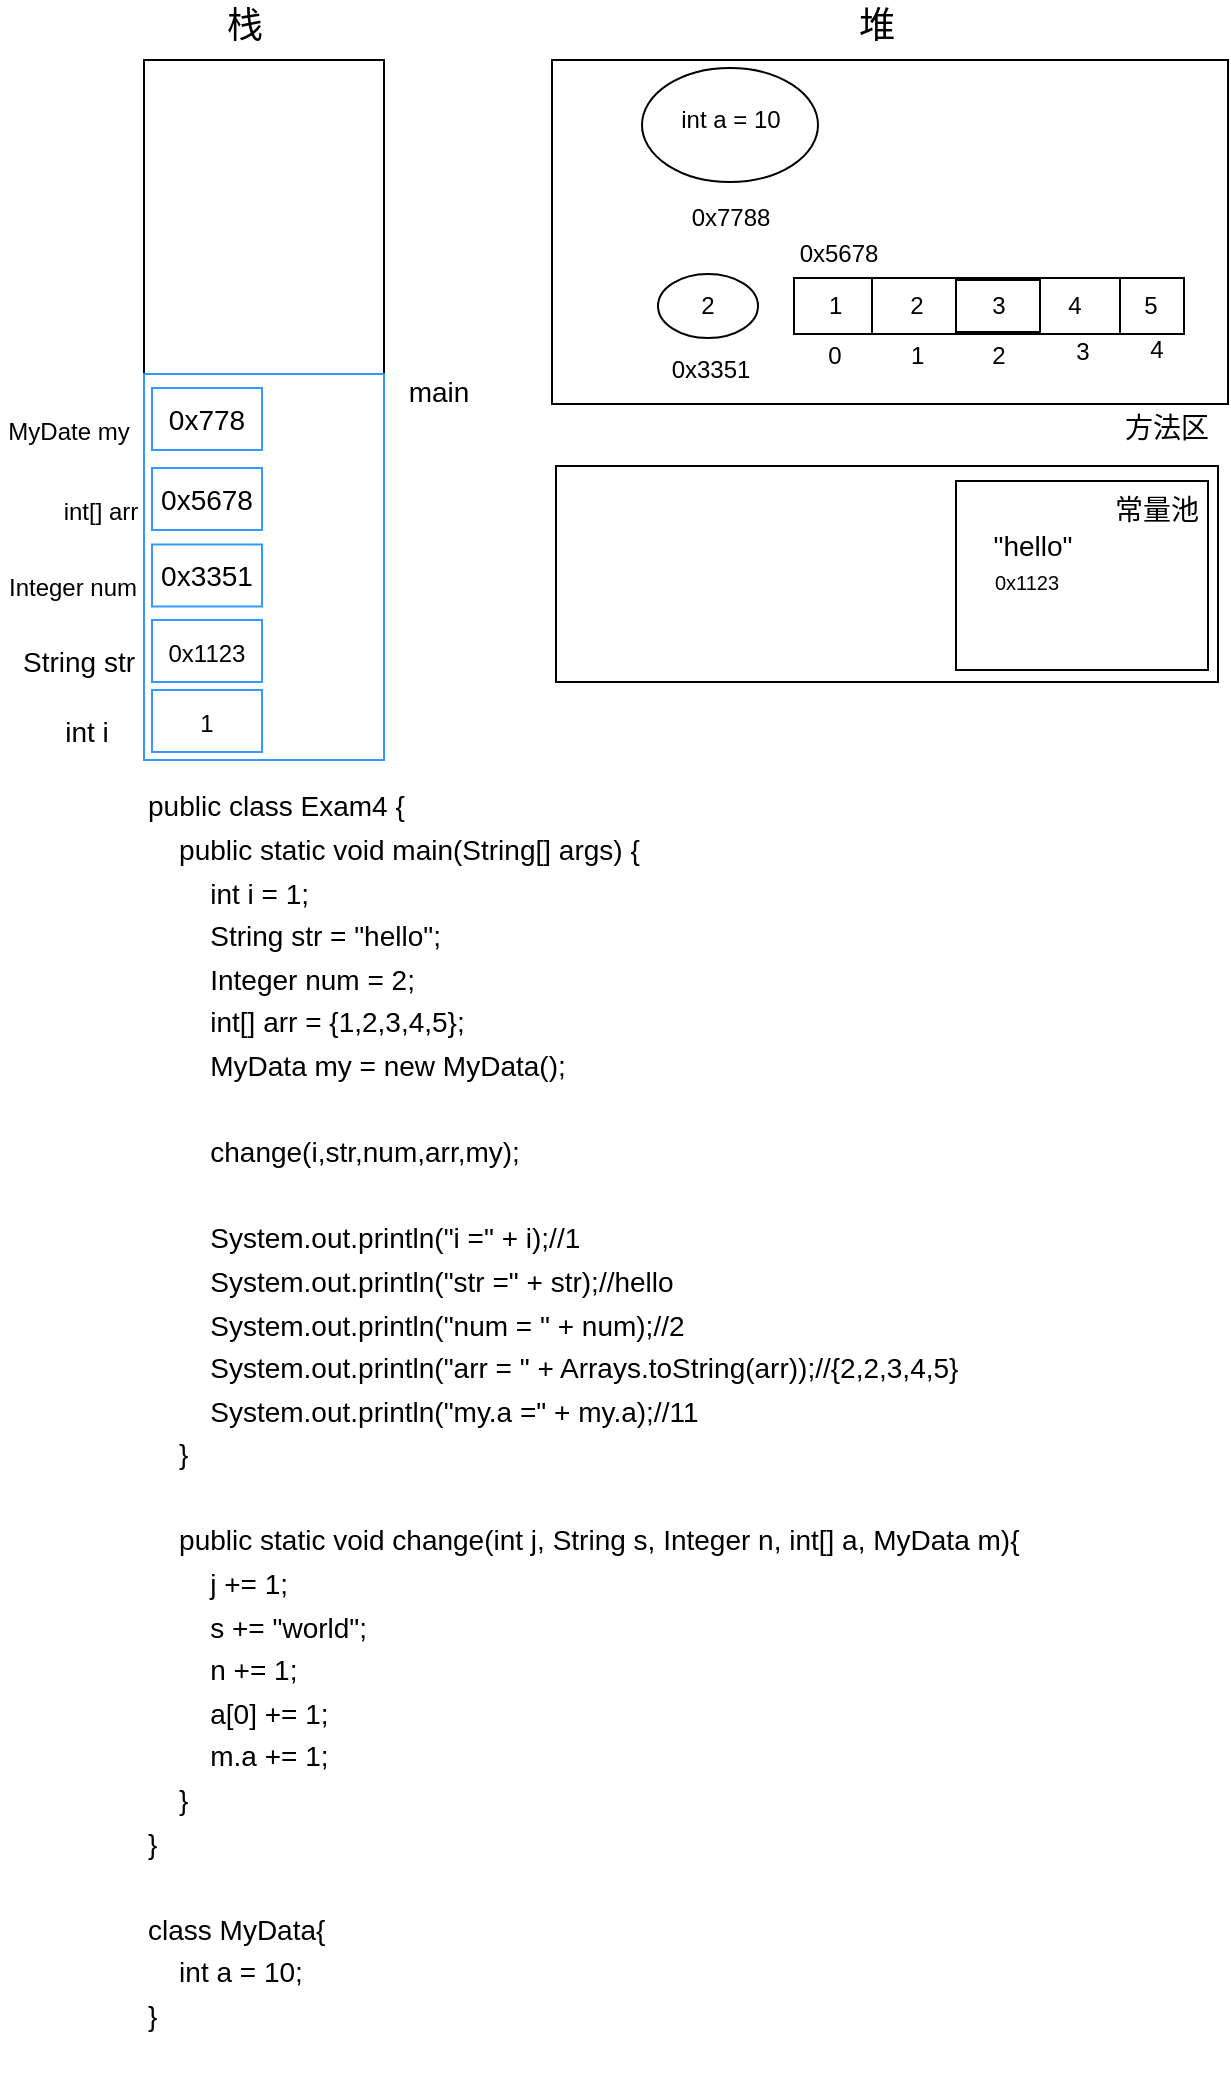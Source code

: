 <mxfile version="17.4.5" type="github">
  <diagram id="jumqYtK21HVVnxhFovv-" name="第 1 页">
    <mxGraphModel dx="1065" dy="479" grid="0" gridSize="10" guides="1" tooltips="1" connect="1" arrows="1" fold="1" page="1" pageScale="1" pageWidth="1169" pageHeight="827" math="0" shadow="0">
      <root>
        <mxCell id="0" />
        <mxCell id="1" parent="0" />
        <mxCell id="8CNHfyw67QvqExkJ17C1-1" value="" style="rounded=0;whiteSpace=wrap;html=1;" vertex="1" parent="1">
          <mxGeometry x="218" y="118" width="120" height="350" as="geometry" />
        </mxCell>
        <mxCell id="8CNHfyw67QvqExkJ17C1-2" value="" style="rounded=0;whiteSpace=wrap;html=1;" vertex="1" parent="1">
          <mxGeometry x="422" y="118" width="338" height="172" as="geometry" />
        </mxCell>
        <mxCell id="8CNHfyw67QvqExkJ17C1-3" value="&lt;font style=&quot;font-size: 18px&quot; face=&quot;Helvetica&quot;&gt;栈&lt;/font&gt;" style="text;html=1;align=center;verticalAlign=middle;resizable=0;points=[];autosize=1;strokeColor=none;fillColor=none;" vertex="1" parent="1">
          <mxGeometry x="254" y="91" width="28" height="20" as="geometry" />
        </mxCell>
        <mxCell id="8CNHfyw67QvqExkJ17C1-4" value="堆" style="text;html=1;align=center;verticalAlign=middle;resizable=0;points=[];autosize=1;strokeColor=none;fillColor=none;fontSize=18;" vertex="1" parent="1">
          <mxGeometry x="570" y="88" width="28" height="26" as="geometry" />
        </mxCell>
        <mxCell id="8CNHfyw67QvqExkJ17C1-5" value="&lt;div align=&quot;left&quot;&gt;&lt;font style=&quot;font-size: 14px&quot;&gt;public class Exam4 {&lt;br&gt;&amp;nbsp;&amp;nbsp;&amp;nbsp; public static void main(String[] args) {&lt;br&gt;&amp;nbsp;&amp;nbsp;&amp;nbsp;&amp;nbsp;&amp;nbsp;&amp;nbsp;&amp;nbsp; int i = 1;&lt;br&gt;&amp;nbsp;&amp;nbsp;&amp;nbsp;&amp;nbsp;&amp;nbsp;&amp;nbsp;&amp;nbsp; String str = &quot;hello&quot;;&lt;br&gt;&amp;nbsp;&amp;nbsp;&amp;nbsp;&amp;nbsp;&amp;nbsp;&amp;nbsp;&amp;nbsp; Integer num = 2;&lt;br&gt;&amp;nbsp;&amp;nbsp;&amp;nbsp;&amp;nbsp;&amp;nbsp;&amp;nbsp;&amp;nbsp; int[] arr = {1,2,3,4,5};&lt;br&gt;&amp;nbsp;&amp;nbsp;&amp;nbsp;&amp;nbsp;&amp;nbsp;&amp;nbsp;&amp;nbsp; MyData my = new MyData();&lt;br&gt;&lt;br&gt;&amp;nbsp;&amp;nbsp;&amp;nbsp;&amp;nbsp;&amp;nbsp;&amp;nbsp;&amp;nbsp; change(i,str,num,arr,my);&lt;br&gt;&lt;br&gt;&amp;nbsp;&amp;nbsp;&amp;nbsp;&amp;nbsp;&amp;nbsp;&amp;nbsp;&amp;nbsp; System.out.println(&quot;i =&quot; + i);//1&lt;br&gt;&amp;nbsp;&amp;nbsp;&amp;nbsp;&amp;nbsp;&amp;nbsp;&amp;nbsp;&amp;nbsp; System.out.println(&quot;str =&quot; + str);//hello&lt;br&gt;&amp;nbsp;&amp;nbsp;&amp;nbsp;&amp;nbsp;&amp;nbsp;&amp;nbsp;&amp;nbsp; System.out.println(&quot;num = &quot; + num);//2&lt;br&gt;&amp;nbsp;&amp;nbsp;&amp;nbsp;&amp;nbsp;&amp;nbsp;&amp;nbsp;&amp;nbsp; System.out.println(&quot;arr = &quot; + Arrays.toString(arr));//{2,2,3,4,5}&lt;br&gt;&amp;nbsp;&amp;nbsp;&amp;nbsp;&amp;nbsp;&amp;nbsp;&amp;nbsp;&amp;nbsp; System.out.println(&quot;my.a =&quot; + my.a);//11&lt;br&gt;&amp;nbsp;&amp;nbsp;&amp;nbsp; }&lt;br&gt;&lt;br&gt;&amp;nbsp;&amp;nbsp;&amp;nbsp; public static void change(int j, String s, Integer n, int[] a, MyData m){&lt;br&gt;&amp;nbsp;&amp;nbsp;&amp;nbsp;&amp;nbsp;&amp;nbsp;&amp;nbsp;&amp;nbsp; j += 1;&lt;br&gt;&amp;nbsp;&amp;nbsp;&amp;nbsp;&amp;nbsp;&amp;nbsp;&amp;nbsp;&amp;nbsp; s += &quot;world&quot;;&lt;br&gt;&amp;nbsp;&amp;nbsp;&amp;nbsp;&amp;nbsp;&amp;nbsp;&amp;nbsp;&amp;nbsp; n += 1;&lt;br&gt;&amp;nbsp;&amp;nbsp;&amp;nbsp;&amp;nbsp;&amp;nbsp;&amp;nbsp;&amp;nbsp; a[0] += 1;&lt;br&gt;&amp;nbsp;&amp;nbsp;&amp;nbsp;&amp;nbsp;&amp;nbsp;&amp;nbsp;&amp;nbsp; m.a += 1;&lt;br&gt;&amp;nbsp;&amp;nbsp;&amp;nbsp; }&lt;br&gt;}&lt;br&gt;&lt;br&gt;class MyData{&lt;br&gt;&amp;nbsp;&amp;nbsp;&amp;nbsp; int a = 10;&lt;br&gt;}&lt;/font&gt;&lt;/div&gt;" style="text;html=1;align=left;verticalAlign=middle;resizable=0;points=[];autosize=1;strokeColor=none;fillColor=none;fontSize=18;fontFamily=Helvetica;" vertex="1" parent="1">
          <mxGeometry x="218" y="454" width="446" height="677" as="geometry" />
        </mxCell>
        <mxCell id="8CNHfyw67QvqExkJ17C1-7" value="" style="rounded=0;whiteSpace=wrap;html=1;fontFamily=Helvetica;fontSize=14;strokeColor=#3399FF;" vertex="1" parent="1">
          <mxGeometry x="218" y="275" width="120" height="193" as="geometry" />
        </mxCell>
        <mxCell id="8CNHfyw67QvqExkJ17C1-8" value="main" style="text;html=1;align=center;verticalAlign=middle;resizable=0;points=[];autosize=1;strokeColor=none;fillColor=none;fontSize=14;fontFamily=Helvetica;" vertex="1" parent="1">
          <mxGeometry x="345" y="273" width="40" height="21" as="geometry" />
        </mxCell>
        <mxCell id="8CNHfyw67QvqExkJ17C1-9" value="&lt;font style=&quot;font-size: 12px&quot;&gt;1&lt;/font&gt;" style="rounded=0;whiteSpace=wrap;html=1;fontFamily=Helvetica;fontSize=14;strokeColor=#3399FF;" vertex="1" parent="1">
          <mxGeometry x="222" y="433" width="55" height="31" as="geometry" />
        </mxCell>
        <mxCell id="8CNHfyw67QvqExkJ17C1-10" value="int i" style="text;html=1;align=center;verticalAlign=middle;resizable=0;points=[];autosize=1;strokeColor=none;fillColor=none;fontSize=14;fontFamily=Helvetica;" vertex="1" parent="1">
          <mxGeometry x="173" y="443" width="32" height="21" as="geometry" />
        </mxCell>
        <mxCell id="8CNHfyw67QvqExkJ17C1-12" value="&lt;font style=&quot;font-size: 12px&quot;&gt;0x1123&lt;/font&gt;" style="rounded=0;whiteSpace=wrap;html=1;fontFamily=Helvetica;fontSize=14;strokeColor=#3399FF;" vertex="1" parent="1">
          <mxGeometry x="222" y="398" width="55" height="31" as="geometry" />
        </mxCell>
        <mxCell id="8CNHfyw67QvqExkJ17C1-13" value="&lt;div&gt;String str&lt;/div&gt;" style="text;html=1;align=center;verticalAlign=middle;resizable=0;points=[];autosize=1;strokeColor=none;fillColor=none;fontSize=14;fontFamily=Helvetica;" vertex="1" parent="1">
          <mxGeometry x="152" y="408" width="66" height="21" as="geometry" />
        </mxCell>
        <mxCell id="8CNHfyw67QvqExkJ17C1-14" value="" style="rounded=0;whiteSpace=wrap;html=1;fontFamily=Helvetica;fontSize=14;strokeColor=#000000;" vertex="1" parent="1">
          <mxGeometry x="424" y="321" width="331" height="108" as="geometry" />
        </mxCell>
        <mxCell id="8CNHfyw67QvqExkJ17C1-15" value="方法区" style="text;html=1;align=center;verticalAlign=middle;resizable=0;points=[];autosize=1;strokeColor=none;fillColor=none;fontSize=14;fontFamily=Helvetica;" vertex="1" parent="1">
          <mxGeometry x="703" y="291" width="52" height="21" as="geometry" />
        </mxCell>
        <mxCell id="8CNHfyw67QvqExkJ17C1-18" value="" style="rounded=0;whiteSpace=wrap;html=1;fontFamily=Helvetica;fontSize=14;strokeColor=#000000;" vertex="1" parent="1">
          <mxGeometry x="624" y="328.5" width="126" height="94.5" as="geometry" />
        </mxCell>
        <mxCell id="8CNHfyw67QvqExkJ17C1-16" value="常量池" style="text;html=1;align=center;verticalAlign=middle;resizable=0;points=[];autosize=1;strokeColor=none;fillColor=none;fontSize=14;fontFamily=Helvetica;" vertex="1" parent="1">
          <mxGeometry x="698" y="332" width="52" height="21" as="geometry" />
        </mxCell>
        <mxCell id="8CNHfyw67QvqExkJ17C1-19" value="&quot;hello&quot;" style="text;html=1;align=center;verticalAlign=middle;resizable=0;points=[];autosize=1;strokeColor=none;fillColor=none;fontSize=14;fontFamily=Helvetica;" vertex="1" parent="1">
          <mxGeometry x="637" y="350" width="50" height="21" as="geometry" />
        </mxCell>
        <mxCell id="8CNHfyw67QvqExkJ17C1-20" value="&lt;font style=&quot;font-size: 10px&quot;&gt;0x1123&lt;/font&gt;" style="text;html=1;align=center;verticalAlign=middle;resizable=0;points=[];autosize=1;strokeColor=none;fillColor=none;fontSize=14;fontFamily=Helvetica;" vertex="1" parent="1">
          <mxGeometry x="637" y="366" width="43" height="23" as="geometry" />
        </mxCell>
        <mxCell id="8CNHfyw67QvqExkJ17C1-21" value="2" style="ellipse;whiteSpace=wrap;html=1;fontFamily=Helvetica;fontSize=12;strokeColor=#000000;" vertex="1" parent="1">
          <mxGeometry x="475" y="225" width="50" height="32" as="geometry" />
        </mxCell>
        <mxCell id="8CNHfyw67QvqExkJ17C1-22" value="0x3351" style="text;html=1;align=center;verticalAlign=middle;resizable=0;points=[];autosize=1;strokeColor=none;fillColor=none;fontSize=12;fontFamily=Helvetica;" vertex="1" parent="1">
          <mxGeometry x="477" y="264" width="48" height="18" as="geometry" />
        </mxCell>
        <mxCell id="8CNHfyw67QvqExkJ17C1-23" value="0x3351" style="rounded=0;whiteSpace=wrap;html=1;fontFamily=Helvetica;fontSize=14;strokeColor=#3399FF;" vertex="1" parent="1">
          <mxGeometry x="222" y="360.25" width="55" height="31" as="geometry" />
        </mxCell>
        <mxCell id="8CNHfyw67QvqExkJ17C1-24" value="Integer num" style="text;html=1;align=center;verticalAlign=middle;resizable=0;points=[];autosize=1;strokeColor=none;fillColor=none;fontSize=12;fontFamily=Helvetica;" vertex="1" parent="1">
          <mxGeometry x="146" y="373.25" width="72" height="18" as="geometry" />
        </mxCell>
        <mxCell id="8CNHfyw67QvqExkJ17C1-25" value="" style="rounded=0;whiteSpace=wrap;html=1;fontFamily=Helvetica;fontSize=12;strokeColor=#000000;" vertex="1" parent="1">
          <mxGeometry x="543" y="227" width="195" height="28" as="geometry" />
        </mxCell>
        <mxCell id="8CNHfyw67QvqExkJ17C1-26" value="" style="rounded=0;whiteSpace=wrap;html=1;fontFamily=Helvetica;fontSize=12;strokeColor=#000000;" vertex="1" parent="1">
          <mxGeometry x="582" y="227" width="124" height="28" as="geometry" />
        </mxCell>
        <mxCell id="8CNHfyw67QvqExkJ17C1-27" value="" style="rounded=0;whiteSpace=wrap;html=1;fontFamily=Helvetica;fontSize=12;strokeColor=#000000;" vertex="1" parent="1">
          <mxGeometry x="624" y="228" width="42" height="26" as="geometry" />
        </mxCell>
        <mxCell id="8CNHfyw67QvqExkJ17C1-28" value="1&amp;nbsp; " style="text;html=1;align=center;verticalAlign=middle;resizable=0;points=[];autosize=1;strokeColor=none;fillColor=none;fontSize=12;fontFamily=Helvetica;" vertex="1" parent="1">
          <mxGeometry x="555" y="232" width="20" height="18" as="geometry" />
        </mxCell>
        <mxCell id="8CNHfyw67QvqExkJ17C1-29" value="2" style="text;html=1;align=center;verticalAlign=middle;resizable=0;points=[];autosize=1;strokeColor=none;fillColor=none;fontSize=12;fontFamily=Helvetica;" vertex="1" parent="1">
          <mxGeometry x="596" y="232" width="16" height="18" as="geometry" />
        </mxCell>
        <mxCell id="8CNHfyw67QvqExkJ17C1-30" value="3" style="text;html=1;align=center;verticalAlign=middle;resizable=0;points=[];autosize=1;strokeColor=none;fillColor=none;fontSize=12;fontFamily=Helvetica;" vertex="1" parent="1">
          <mxGeometry x="637" y="232" width="16" height="18" as="geometry" />
        </mxCell>
        <mxCell id="8CNHfyw67QvqExkJ17C1-31" value="4" style="text;html=1;align=center;verticalAlign=middle;resizable=0;points=[];autosize=1;strokeColor=none;fillColor=none;fontSize=12;fontFamily=Helvetica;" vertex="1" parent="1">
          <mxGeometry x="675" y="232" width="16" height="18" as="geometry" />
        </mxCell>
        <mxCell id="8CNHfyw67QvqExkJ17C1-32" value="5" style="text;html=1;align=center;verticalAlign=middle;resizable=0;points=[];autosize=1;strokeColor=none;fillColor=none;fontSize=12;fontFamily=Helvetica;" vertex="1" parent="1">
          <mxGeometry x="713" y="232" width="16" height="18" as="geometry" />
        </mxCell>
        <mxCell id="8CNHfyw67QvqExkJ17C1-33" value="0" style="text;html=1;align=center;verticalAlign=middle;resizable=0;points=[];autosize=1;strokeColor=none;fillColor=none;fontSize=12;fontFamily=Helvetica;" vertex="1" parent="1">
          <mxGeometry x="555" y="257" width="16" height="18" as="geometry" />
        </mxCell>
        <mxCell id="8CNHfyw67QvqExkJ17C1-35" value="1&amp;nbsp; " style="text;html=1;align=center;verticalAlign=middle;resizable=0;points=[];autosize=1;strokeColor=none;fillColor=none;fontSize=12;fontFamily=Helvetica;" vertex="1" parent="1">
          <mxGeometry x="596" y="257" width="20" height="18" as="geometry" />
        </mxCell>
        <mxCell id="8CNHfyw67QvqExkJ17C1-36" value="2" style="text;html=1;align=center;verticalAlign=middle;resizable=0;points=[];autosize=1;strokeColor=none;fillColor=none;fontSize=12;fontFamily=Helvetica;" vertex="1" parent="1">
          <mxGeometry x="637" y="257" width="16" height="18" as="geometry" />
        </mxCell>
        <mxCell id="8CNHfyw67QvqExkJ17C1-37" value="3" style="text;html=1;align=center;verticalAlign=middle;resizable=0;points=[];autosize=1;strokeColor=none;fillColor=none;fontSize=12;fontFamily=Helvetica;" vertex="1" parent="1">
          <mxGeometry x="679" y="255" width="16" height="18" as="geometry" />
        </mxCell>
        <mxCell id="8CNHfyw67QvqExkJ17C1-38" value="4" style="text;html=1;align=center;verticalAlign=middle;resizable=0;points=[];autosize=1;strokeColor=none;fillColor=none;fontSize=12;fontFamily=Helvetica;" vertex="1" parent="1">
          <mxGeometry x="716" y="254" width="16" height="18" as="geometry" />
        </mxCell>
        <mxCell id="8CNHfyw67QvqExkJ17C1-39" value="0x5678" style="text;html=1;align=center;verticalAlign=middle;resizable=0;points=[];autosize=1;strokeColor=none;fillColor=none;fontSize=12;fontFamily=Helvetica;" vertex="1" parent="1">
          <mxGeometry x="541" y="206" width="48" height="18" as="geometry" />
        </mxCell>
        <mxCell id="8CNHfyw67QvqExkJ17C1-41" value="0x5678" style="rounded=0;whiteSpace=wrap;html=1;fontFamily=Helvetica;fontSize=14;strokeColor=#3399FF;" vertex="1" parent="1">
          <mxGeometry x="222" y="322" width="55" height="31" as="geometry" />
        </mxCell>
        <mxCell id="8CNHfyw67QvqExkJ17C1-42" value="int[] arr" style="text;html=1;align=center;verticalAlign=middle;resizable=0;points=[];autosize=1;strokeColor=none;fillColor=none;fontSize=12;fontFamily=Helvetica;" vertex="1" parent="1">
          <mxGeometry x="173" y="335" width="46" height="18" as="geometry" />
        </mxCell>
        <mxCell id="8CNHfyw67QvqExkJ17C1-43" value="" style="ellipse;whiteSpace=wrap;html=1;fontFamily=Helvetica;fontSize=12;strokeColor=#000000;" vertex="1" parent="1">
          <mxGeometry x="467" y="122" width="88" height="57" as="geometry" />
        </mxCell>
        <mxCell id="8CNHfyw67QvqExkJ17C1-44" value="0x7788" style="text;html=1;align=center;verticalAlign=middle;resizable=0;points=[];autosize=1;strokeColor=none;fillColor=none;fontSize=12;fontFamily=Helvetica;" vertex="1" parent="1">
          <mxGeometry x="487" y="188" width="48" height="18" as="geometry" />
        </mxCell>
        <mxCell id="8CNHfyw67QvqExkJ17C1-45" value="int a = 10" style="text;html=1;align=center;verticalAlign=middle;resizable=0;points=[];autosize=1;strokeColor=none;fillColor=none;fontSize=12;fontFamily=Helvetica;" vertex="1" parent="1">
          <mxGeometry x="482" y="139" width="58" height="18" as="geometry" />
        </mxCell>
        <mxCell id="8CNHfyw67QvqExkJ17C1-46" value="0x778" style="rounded=0;whiteSpace=wrap;html=1;fontFamily=Helvetica;fontSize=14;strokeColor=#3399FF;" vertex="1" parent="1">
          <mxGeometry x="222" y="282" width="55" height="31" as="geometry" />
        </mxCell>
        <mxCell id="8CNHfyw67QvqExkJ17C1-48" value="MyDate my" style="text;html=1;align=center;verticalAlign=middle;resizable=0;points=[];autosize=1;strokeColor=none;fillColor=none;fontSize=12;fontFamily=Helvetica;" vertex="1" parent="1">
          <mxGeometry x="146" y="295" width="68" height="18" as="geometry" />
        </mxCell>
      </root>
    </mxGraphModel>
  </diagram>
</mxfile>
